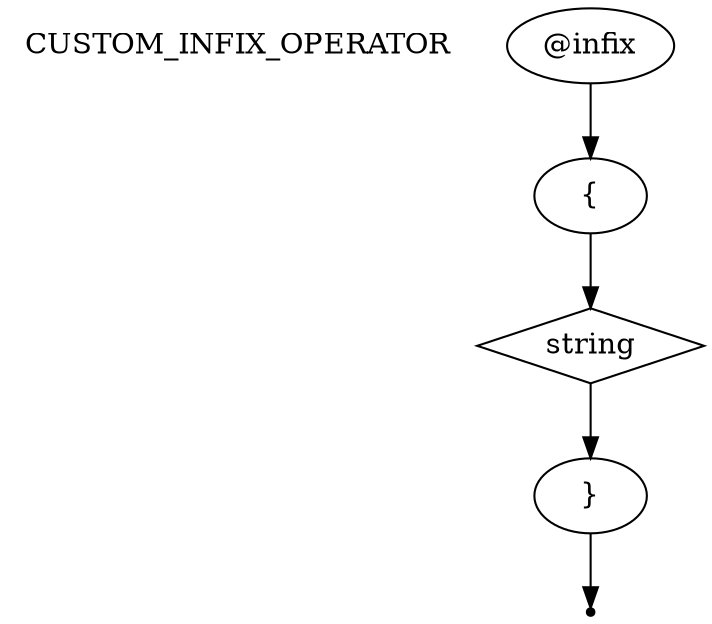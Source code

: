 digraph CUSTOM_INFIX_OPERATOR {
    start [label=CUSTOM_INFIX_OPERATOR shape=plaintext]
    custom_infix_prefix [label="@infix" shape=oval]
    br_open [label="{" shape=oval]
    string [label=string shape=diamond]
    br_close [label="}" shape=oval]
    end [label="" shape=point]

    custom_infix_prefix -> br_open
    br_open -> string
    string -> br_close
    br_close -> end
}